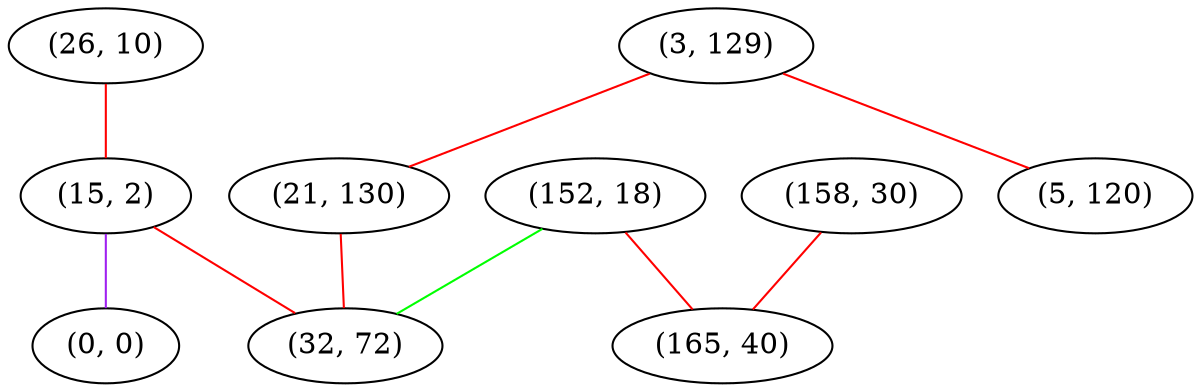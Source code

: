graph "" {
"(26, 10)";
"(152, 18)";
"(15, 2)";
"(3, 129)";
"(21, 130)";
"(5, 120)";
"(0, 0)";
"(158, 30)";
"(32, 72)";
"(165, 40)";
"(26, 10)" -- "(15, 2)"  [color=red, key=0, weight=1];
"(152, 18)" -- "(32, 72)"  [color=green, key=0, weight=2];
"(152, 18)" -- "(165, 40)"  [color=red, key=0, weight=1];
"(15, 2)" -- "(32, 72)"  [color=red, key=0, weight=1];
"(15, 2)" -- "(0, 0)"  [color=purple, key=0, weight=4];
"(3, 129)" -- "(21, 130)"  [color=red, key=0, weight=1];
"(3, 129)" -- "(5, 120)"  [color=red, key=0, weight=1];
"(21, 130)" -- "(32, 72)"  [color=red, key=0, weight=1];
"(158, 30)" -- "(165, 40)"  [color=red, key=0, weight=1];
}
